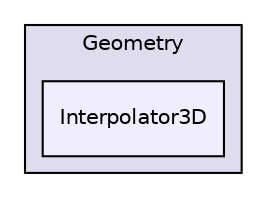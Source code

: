 digraph "Interpolator3D" {
  compound=true
  node [ fontsize="10", fontname="Helvetica"];
  edge [ labelfontsize="10", labelfontname="Helvetica"];
  subgraph clusterdir_0bb7399e2f3c62ef7915ce6647cfe9f4 {
    graph [ bgcolor="#ddddee", pencolor="black", label="Geometry" fontname="Helvetica", fontsize="10", URL="dir_0bb7399e2f3c62ef7915ce6647cfe9f4.html"]
  dir_75ab8dc5d5c1beda15354fdbab594ecf [shape=box, label="Interpolator3D", style="filled", fillcolor="#eeeeff", pencolor="black", URL="dir_75ab8dc5d5c1beda15354fdbab594ecf.html"];
  }
}
